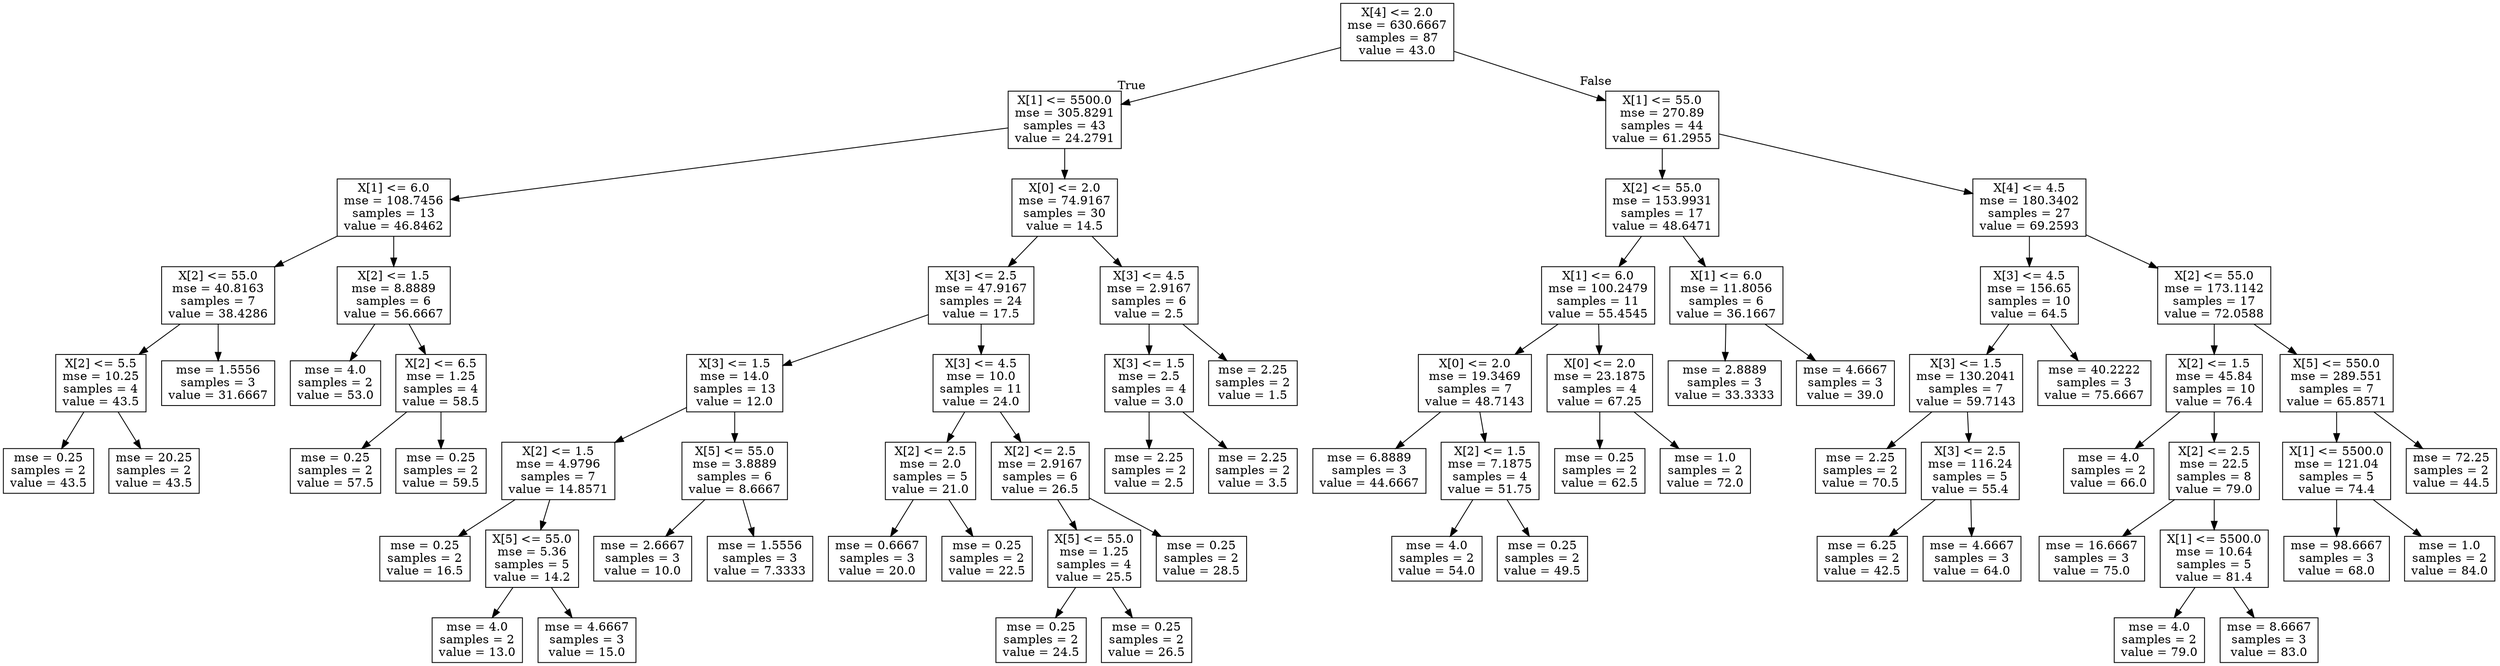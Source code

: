 digraph Tree {
node [shape=box] ;
0 [label="X[4] <= 2.0\nmse = 630.6667\nsamples = 87\nvalue = 43.0"] ;
1 [label="X[1] <= 5500.0\nmse = 305.8291\nsamples = 43\nvalue = 24.2791"] ;
0 -> 1 [labeldistance=2.5, labelangle=45, headlabel="True"] ;
2 [label="X[1] <= 6.0\nmse = 108.7456\nsamples = 13\nvalue = 46.8462"] ;
1 -> 2 ;
3 [label="X[2] <= 55.0\nmse = 40.8163\nsamples = 7\nvalue = 38.4286"] ;
2 -> 3 ;
4 [label="X[2] <= 5.5\nmse = 10.25\nsamples = 4\nvalue = 43.5"] ;
3 -> 4 ;
5 [label="mse = 0.25\nsamples = 2\nvalue = 43.5"] ;
4 -> 5 ;
6 [label="mse = 20.25\nsamples = 2\nvalue = 43.5"] ;
4 -> 6 ;
7 [label="mse = 1.5556\nsamples = 3\nvalue = 31.6667"] ;
3 -> 7 ;
8 [label="X[2] <= 1.5\nmse = 8.8889\nsamples = 6\nvalue = 56.6667"] ;
2 -> 8 ;
9 [label="mse = 4.0\nsamples = 2\nvalue = 53.0"] ;
8 -> 9 ;
10 [label="X[2] <= 6.5\nmse = 1.25\nsamples = 4\nvalue = 58.5"] ;
8 -> 10 ;
11 [label="mse = 0.25\nsamples = 2\nvalue = 57.5"] ;
10 -> 11 ;
12 [label="mse = 0.25\nsamples = 2\nvalue = 59.5"] ;
10 -> 12 ;
13 [label="X[0] <= 2.0\nmse = 74.9167\nsamples = 30\nvalue = 14.5"] ;
1 -> 13 ;
14 [label="X[3] <= 2.5\nmse = 47.9167\nsamples = 24\nvalue = 17.5"] ;
13 -> 14 ;
15 [label="X[3] <= 1.5\nmse = 14.0\nsamples = 13\nvalue = 12.0"] ;
14 -> 15 ;
16 [label="X[2] <= 1.5\nmse = 4.9796\nsamples = 7\nvalue = 14.8571"] ;
15 -> 16 ;
17 [label="mse = 0.25\nsamples = 2\nvalue = 16.5"] ;
16 -> 17 ;
18 [label="X[5] <= 55.0\nmse = 5.36\nsamples = 5\nvalue = 14.2"] ;
16 -> 18 ;
19 [label="mse = 4.0\nsamples = 2\nvalue = 13.0"] ;
18 -> 19 ;
20 [label="mse = 4.6667\nsamples = 3\nvalue = 15.0"] ;
18 -> 20 ;
21 [label="X[5] <= 55.0\nmse = 3.8889\nsamples = 6\nvalue = 8.6667"] ;
15 -> 21 ;
22 [label="mse = 2.6667\nsamples = 3\nvalue = 10.0"] ;
21 -> 22 ;
23 [label="mse = 1.5556\nsamples = 3\nvalue = 7.3333"] ;
21 -> 23 ;
24 [label="X[3] <= 4.5\nmse = 10.0\nsamples = 11\nvalue = 24.0"] ;
14 -> 24 ;
25 [label="X[2] <= 2.5\nmse = 2.0\nsamples = 5\nvalue = 21.0"] ;
24 -> 25 ;
26 [label="mse = 0.6667\nsamples = 3\nvalue = 20.0"] ;
25 -> 26 ;
27 [label="mse = 0.25\nsamples = 2\nvalue = 22.5"] ;
25 -> 27 ;
28 [label="X[2] <= 2.5\nmse = 2.9167\nsamples = 6\nvalue = 26.5"] ;
24 -> 28 ;
29 [label="X[5] <= 55.0\nmse = 1.25\nsamples = 4\nvalue = 25.5"] ;
28 -> 29 ;
30 [label="mse = 0.25\nsamples = 2\nvalue = 24.5"] ;
29 -> 30 ;
31 [label="mse = 0.25\nsamples = 2\nvalue = 26.5"] ;
29 -> 31 ;
32 [label="mse = 0.25\nsamples = 2\nvalue = 28.5"] ;
28 -> 32 ;
33 [label="X[3] <= 4.5\nmse = 2.9167\nsamples = 6\nvalue = 2.5"] ;
13 -> 33 ;
34 [label="X[3] <= 1.5\nmse = 2.5\nsamples = 4\nvalue = 3.0"] ;
33 -> 34 ;
35 [label="mse = 2.25\nsamples = 2\nvalue = 2.5"] ;
34 -> 35 ;
36 [label="mse = 2.25\nsamples = 2\nvalue = 3.5"] ;
34 -> 36 ;
37 [label="mse = 2.25\nsamples = 2\nvalue = 1.5"] ;
33 -> 37 ;
38 [label="X[1] <= 55.0\nmse = 270.89\nsamples = 44\nvalue = 61.2955"] ;
0 -> 38 [labeldistance=2.5, labelangle=-45, headlabel="False"] ;
39 [label="X[2] <= 55.0\nmse = 153.9931\nsamples = 17\nvalue = 48.6471"] ;
38 -> 39 ;
40 [label="X[1] <= 6.0\nmse = 100.2479\nsamples = 11\nvalue = 55.4545"] ;
39 -> 40 ;
41 [label="X[0] <= 2.0\nmse = 19.3469\nsamples = 7\nvalue = 48.7143"] ;
40 -> 41 ;
42 [label="mse = 6.8889\nsamples = 3\nvalue = 44.6667"] ;
41 -> 42 ;
43 [label="X[2] <= 1.5\nmse = 7.1875\nsamples = 4\nvalue = 51.75"] ;
41 -> 43 ;
44 [label="mse = 4.0\nsamples = 2\nvalue = 54.0"] ;
43 -> 44 ;
45 [label="mse = 0.25\nsamples = 2\nvalue = 49.5"] ;
43 -> 45 ;
46 [label="X[0] <= 2.0\nmse = 23.1875\nsamples = 4\nvalue = 67.25"] ;
40 -> 46 ;
47 [label="mse = 0.25\nsamples = 2\nvalue = 62.5"] ;
46 -> 47 ;
48 [label="mse = 1.0\nsamples = 2\nvalue = 72.0"] ;
46 -> 48 ;
49 [label="X[1] <= 6.0\nmse = 11.8056\nsamples = 6\nvalue = 36.1667"] ;
39 -> 49 ;
50 [label="mse = 2.8889\nsamples = 3\nvalue = 33.3333"] ;
49 -> 50 ;
51 [label="mse = 4.6667\nsamples = 3\nvalue = 39.0"] ;
49 -> 51 ;
52 [label="X[4] <= 4.5\nmse = 180.3402\nsamples = 27\nvalue = 69.2593"] ;
38 -> 52 ;
53 [label="X[3] <= 4.5\nmse = 156.65\nsamples = 10\nvalue = 64.5"] ;
52 -> 53 ;
54 [label="X[3] <= 1.5\nmse = 130.2041\nsamples = 7\nvalue = 59.7143"] ;
53 -> 54 ;
55 [label="mse = 2.25\nsamples = 2\nvalue = 70.5"] ;
54 -> 55 ;
56 [label="X[3] <= 2.5\nmse = 116.24\nsamples = 5\nvalue = 55.4"] ;
54 -> 56 ;
57 [label="mse = 6.25\nsamples = 2\nvalue = 42.5"] ;
56 -> 57 ;
58 [label="mse = 4.6667\nsamples = 3\nvalue = 64.0"] ;
56 -> 58 ;
59 [label="mse = 40.2222\nsamples = 3\nvalue = 75.6667"] ;
53 -> 59 ;
60 [label="X[2] <= 55.0\nmse = 173.1142\nsamples = 17\nvalue = 72.0588"] ;
52 -> 60 ;
61 [label="X[2] <= 1.5\nmse = 45.84\nsamples = 10\nvalue = 76.4"] ;
60 -> 61 ;
62 [label="mse = 4.0\nsamples = 2\nvalue = 66.0"] ;
61 -> 62 ;
63 [label="X[2] <= 2.5\nmse = 22.5\nsamples = 8\nvalue = 79.0"] ;
61 -> 63 ;
64 [label="mse = 16.6667\nsamples = 3\nvalue = 75.0"] ;
63 -> 64 ;
65 [label="X[1] <= 5500.0\nmse = 10.64\nsamples = 5\nvalue = 81.4"] ;
63 -> 65 ;
66 [label="mse = 4.0\nsamples = 2\nvalue = 79.0"] ;
65 -> 66 ;
67 [label="mse = 8.6667\nsamples = 3\nvalue = 83.0"] ;
65 -> 67 ;
68 [label="X[5] <= 550.0\nmse = 289.551\nsamples = 7\nvalue = 65.8571"] ;
60 -> 68 ;
69 [label="X[1] <= 5500.0\nmse = 121.04\nsamples = 5\nvalue = 74.4"] ;
68 -> 69 ;
70 [label="mse = 98.6667\nsamples = 3\nvalue = 68.0"] ;
69 -> 70 ;
71 [label="mse = 1.0\nsamples = 2\nvalue = 84.0"] ;
69 -> 71 ;
72 [label="mse = 72.25\nsamples = 2\nvalue = 44.5"] ;
68 -> 72 ;
}